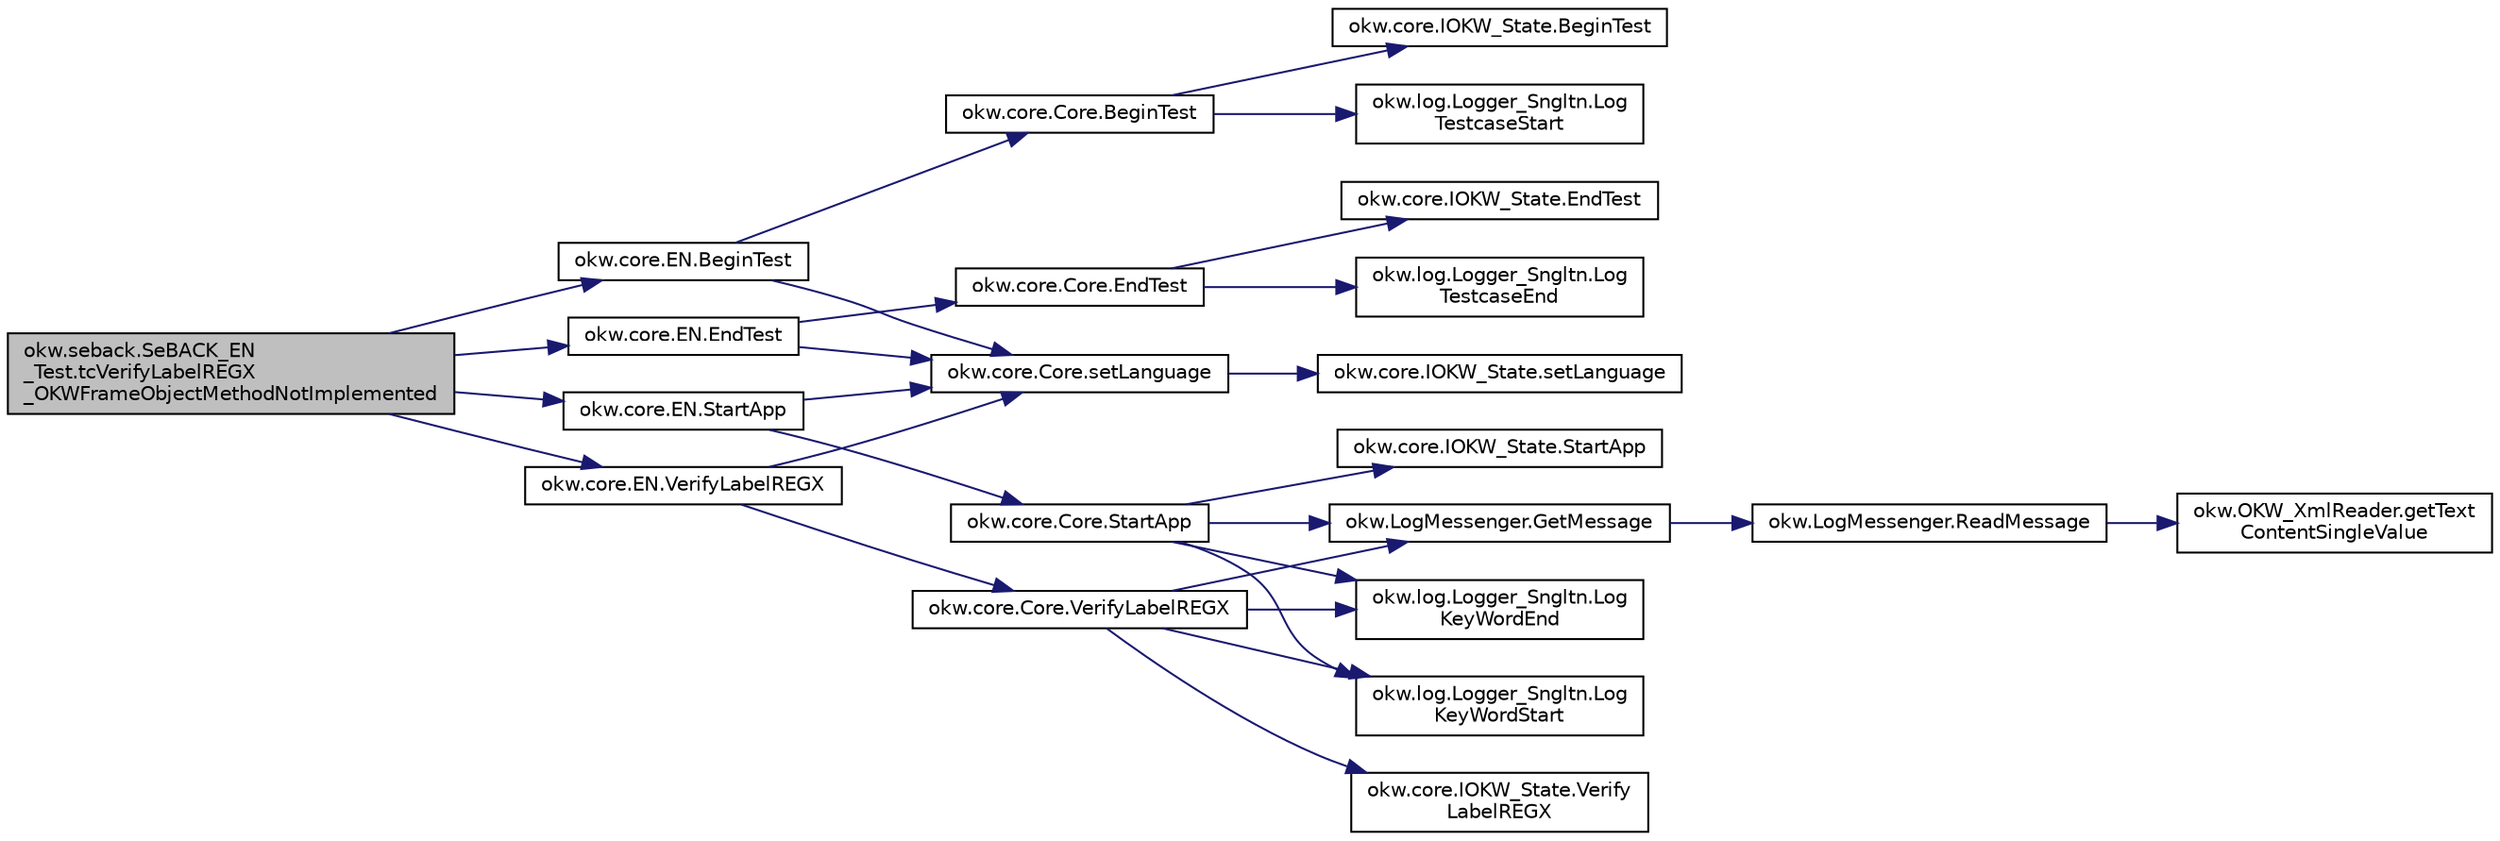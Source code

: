 digraph "okw.seback.SeBACK_EN_Test.tcVerifyLabelREGX_OKWFrameObjectMethodNotImplemented"
{
 // INTERACTIVE_SVG=YES
 // LATEX_PDF_SIZE
  edge [fontname="Helvetica",fontsize="10",labelfontname="Helvetica",labelfontsize="10"];
  node [fontname="Helvetica",fontsize="10",shape=record];
  rankdir="LR";
  Node1 [label="okw.seback.SeBACK_EN\l_Test.tcVerifyLabelREGX\l_OKWFrameObjectMethodNotImplemented",height=0.2,width=0.4,color="black", fillcolor="grey75", style="filled", fontcolor="black",tooltip="Test des Schlüsselwortes \"VerifyLabelREGX( FN, ExpVal ) für SeBACK."];
  Node1 -> Node2 [color="midnightblue",fontsize="10",style="solid",fontname="Helvetica"];
  Node2 [label="okw.core.EN.BeginTest",height=0.2,width=0.4,color="black", fillcolor="white", style="filled",URL="$classokw_1_1core_1_1_e_n.html#aef613b0a3e6bb8a9623984db145cae69",tooltip="Kennzeichnet den Anfang eines Testfalls."];
  Node2 -> Node3 [color="midnightblue",fontsize="10",style="solid",fontname="Helvetica"];
  Node3 [label="okw.core.Core.BeginTest",height=0.2,width=0.4,color="black", fillcolor="white", style="filled",URL="$classokw_1_1core_1_1_core.html#acfefe92468c9eb9e951846372726c4d8",tooltip="Kennzeichnet den Anfang eines Testfalls."];
  Node3 -> Node4 [color="midnightblue",fontsize="10",style="solid",fontname="Helvetica"];
  Node4 [label="okw.core.IOKW_State.BeginTest",height=0.2,width=0.4,color="black", fillcolor="white", style="filled",URL="$interfaceokw_1_1core_1_1_i_o_k_w___state.html#a17b1c573a12683a39e2036be98e38bcd",tooltip="Kennzeichnet den Anfang eines Testfalls."];
  Node3 -> Node5 [color="midnightblue",fontsize="10",style="solid",fontname="Helvetica"];
  Node5 [label="okw.log.Logger_Sngltn.Log\lTestcaseStart",height=0.2,width=0.4,color="black", fillcolor="white", style="filled",URL="$classokw_1_1log_1_1_logger___sngltn.html#a60f4ad59db847ae61df928f9920f3deb",tooltip="Ausgabe des Testfalls."];
  Node2 -> Node6 [color="midnightblue",fontsize="10",style="solid",fontname="Helvetica"];
  Node6 [label="okw.core.Core.setLanguage",height=0.2,width=0.4,color="black", fillcolor="white", style="filled",URL="$classokw_1_1core_1_1_core.html#ab4e0f723d27cb11c944ec4c82c426100",tooltip="Setzt die Sprache auf den gegebenen wert Language."];
  Node6 -> Node7 [color="midnightblue",fontsize="10",style="solid",fontname="Helvetica"];
  Node7 [label="okw.core.IOKW_State.setLanguage",height=0.2,width=0.4,color="black", fillcolor="white", style="filled",URL="$interfaceokw_1_1core_1_1_i_o_k_w___state.html#a866baa0bde08a47418f54d63bdb56097",tooltip="Interne Methode zum setzen der Sprache für die sprachabhängigen Ausgaben der Dokumentation (Log)."];
  Node1 -> Node8 [color="midnightblue",fontsize="10",style="solid",fontname="Helvetica"];
  Node8 [label="okw.core.EN.EndTest",height=0.2,width=0.4,color="black", fillcolor="white", style="filled",URL="$classokw_1_1core_1_1_e_n.html#aa51cc1227f749efca4fd2801f5cb664f",tooltip="Signalisiert das Ende eines Testfalls."];
  Node8 -> Node9 [color="midnightblue",fontsize="10",style="solid",fontname="Helvetica"];
  Node9 [label="okw.core.Core.EndTest",height=0.2,width=0.4,color="black", fillcolor="white", style="filled",URL="$classokw_1_1core_1_1_core.html#abf0b4a4074d5292675319eb0045fcb9c",tooltip="Signalisiert das Ende eines Testfalls."];
  Node9 -> Node10 [color="midnightblue",fontsize="10",style="solid",fontname="Helvetica"];
  Node10 [label="okw.core.IOKW_State.EndTest",height=0.2,width=0.4,color="black", fillcolor="white", style="filled",URL="$interfaceokw_1_1core_1_1_i_o_k_w___state.html#ac0b681eddd02ac39ff0c4970a634a186",tooltip="Signalisiert das Ende eines Testfalls."];
  Node9 -> Node11 [color="midnightblue",fontsize="10",style="solid",fontname="Helvetica"];
  Node11 [label="okw.log.Logger_Sngltn.Log\lTestcaseEnd",height=0.2,width=0.4,color="black", fillcolor="white", style="filled",URL="$classokw_1_1log_1_1_logger___sngltn.html#ae13bdf71166d737786872ee9bcfaa15e",tooltip="LogTestcaseEnd:"];
  Node8 -> Node6 [color="midnightblue",fontsize="10",style="solid",fontname="Helvetica"];
  Node1 -> Node12 [color="midnightblue",fontsize="10",style="solid",fontname="Helvetica"];
  Node12 [label="okw.core.EN.StartApp",height=0.2,width=0.4,color="black", fillcolor="white", style="filled",URL="$classokw_1_1core_1_1_e_n.html#aaa7465ee7f135c724668d8b22dc2219f",tooltip="Startet die gegebene Anwendung."];
  Node12 -> Node6 [color="midnightblue",fontsize="10",style="solid",fontname="Helvetica"];
  Node12 -> Node13 [color="midnightblue",fontsize="10",style="solid",fontname="Helvetica"];
  Node13 [label="okw.core.Core.StartApp",height=0.2,width=0.4,color="black", fillcolor="white", style="filled",URL="$classokw_1_1core_1_1_core.html#ac20a22275b6aea1c4e551dce1fd0c1e9",tooltip="Startet die gegebene Anwendung."];
  Node13 -> Node14 [color="midnightblue",fontsize="10",style="solid",fontname="Helvetica"];
  Node14 [label="okw.LogMessenger.GetMessage",height=0.2,width=0.4,color="black", fillcolor="white", style="filled",URL="$classokw_1_1_log_messenger.html#af225d1f037d47b3b085175c09d78bdd2",tooltip="Holt die Log-Meldung für MethodeNmae/Textkey ohne weitere Parameter."];
  Node14 -> Node15 [color="midnightblue",fontsize="10",style="solid",fontname="Helvetica"];
  Node15 [label="okw.LogMessenger.ReadMessage",height=0.2,width=0.4,color="black", fillcolor="white", style="filled",URL="$classokw_1_1_log_messenger.html#a530cd6ab82ec82a04206a2e976ec06e3",tooltip="Interne Kernfunktion holt die Log-Meldung mit Platzhaltern aus der XML-Datei."];
  Node15 -> Node16 [color="midnightblue",fontsize="10",style="solid",fontname="Helvetica"];
  Node16 [label="okw.OKW_XmlReader.getText\lContentSingleValue",height=0.2,width=0.4,color="black", fillcolor="white", style="filled",URL="$classokw_1_1_o_k_w___xml_reader.html#ab920b5335a2e1429c14cc5f8e79f39eb",tooltip="Liest den TextContent eines Tag."];
  Node13 -> Node17 [color="midnightblue",fontsize="10",style="solid",fontname="Helvetica"];
  Node17 [label="okw.log.Logger_Sngltn.Log\lKeyWordEnd",height=0.2,width=0.4,color="black", fillcolor="white", style="filled",URL="$classokw_1_1log_1_1_logger___sngltn.html#aa7d2da98631d21644da70c187f03155e",tooltip="LogKeyWordEnd:"];
  Node13 -> Node18 [color="midnightblue",fontsize="10",style="solid",fontname="Helvetica"];
  Node18 [label="okw.log.Logger_Sngltn.Log\lKeyWordStart",height=0.2,width=0.4,color="black", fillcolor="white", style="filled",URL="$classokw_1_1log_1_1_logger___sngltn.html#a70ec25e200e00ecefc544e8fd371d2ef",tooltip="Ausgabe eines Schlüsselwortes."];
  Node13 -> Node19 [color="midnightblue",fontsize="10",style="solid",fontname="Helvetica"];
  Node19 [label="okw.core.IOKW_State.StartApp",height=0.2,width=0.4,color="black", fillcolor="white", style="filled",URL="$interfaceokw_1_1core_1_1_i_o_k_w___state.html#a0ec9b7c60041061f1b01d85b703a27a8",tooltip="Startet die gegebene Anwendung."];
  Node1 -> Node20 [color="midnightblue",fontsize="10",style="solid",fontname="Helvetica"];
  Node20 [label="okw.core.EN.VerifyLabelREGX",height=0.2,width=0.4,color="black", fillcolor="white", style="filled",URL="$classokw_1_1core_1_1_e_n.html#a33c8aac65f5d1f919065a9ec5e47f415",tooltip="Überprüft die Überschrift des Objektes."];
  Node20 -> Node6 [color="midnightblue",fontsize="10",style="solid",fontname="Helvetica"];
  Node20 -> Node21 [color="midnightblue",fontsize="10",style="solid",fontname="Helvetica"];
  Node21 [label="okw.core.Core.VerifyLabelREGX",height=0.2,width=0.4,color="black", fillcolor="white", style="filled",URL="$classokw_1_1core_1_1_core.html#a15bd6c1b810f32fe6efcc76ccb10a0ae",tooltip="Überprüft die Überschrift des Objektes."];
  Node21 -> Node14 [color="midnightblue",fontsize="10",style="solid",fontname="Helvetica"];
  Node21 -> Node17 [color="midnightblue",fontsize="10",style="solid",fontname="Helvetica"];
  Node21 -> Node18 [color="midnightblue",fontsize="10",style="solid",fontname="Helvetica"];
  Node21 -> Node22 [color="midnightblue",fontsize="10",style="solid",fontname="Helvetica"];
  Node22 [label="okw.core.IOKW_State.Verify\lLabelREGX",height=0.2,width=0.4,color="black", fillcolor="white", style="filled",URL="$interfaceokw_1_1core_1_1_i_o_k_w___state.html#a070f48adbb7a8148c8276ee965773a6d",tooltip="Überprüft die Überschrift des Objektes."];
}
